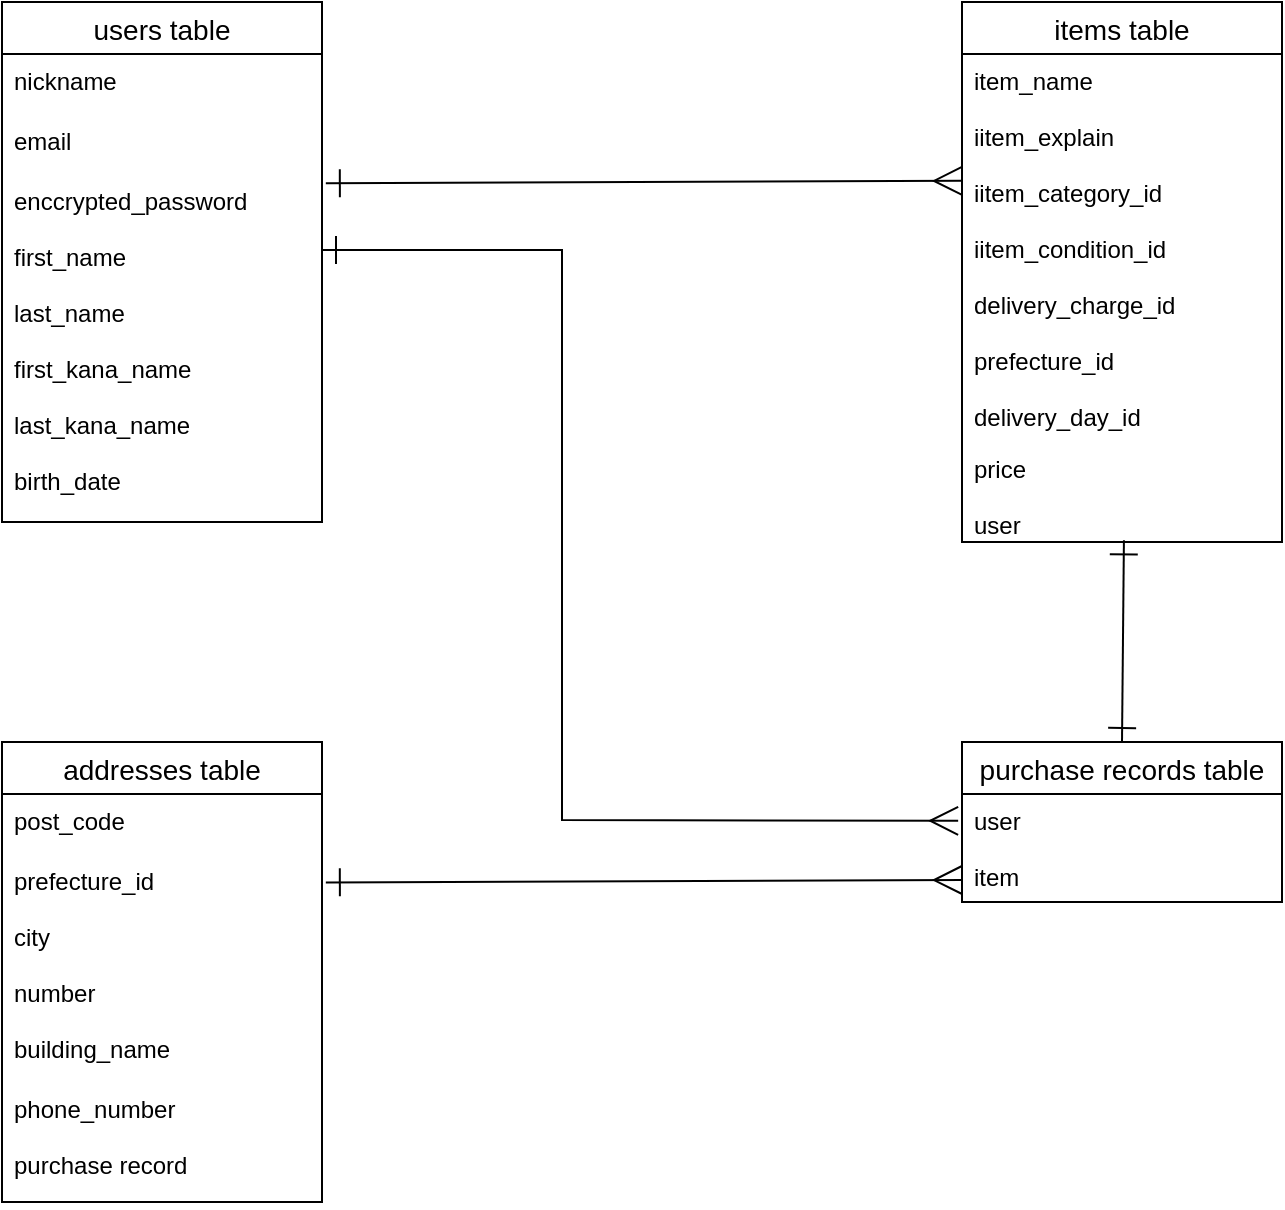 <mxfile>
    <diagram id="-jNLNQM1h32_YxXEIhjJ" name="ページ1">
        <mxGraphModel dx="677" dy="423" grid="1" gridSize="10" guides="1" tooltips="1" connect="1" arrows="1" fold="1" page="1" pageScale="1" pageWidth="827" pageHeight="1169" math="0" shadow="0">
            <root>
                <mxCell id="0"/>
                <mxCell id="1" parent="0"/>
                <mxCell id="12" value="users table" style="swimlane;fontStyle=0;childLayout=stackLayout;horizontal=1;startSize=26;horizontalStack=0;resizeParent=1;resizeParentMax=0;resizeLast=0;collapsible=1;marginBottom=0;align=center;fontSize=14;" vertex="1" parent="1">
                    <mxGeometry x="40" y="40" width="160" height="260" as="geometry"/>
                </mxCell>
                <mxCell id="13" value="nickname" style="text;strokeColor=none;fillColor=none;spacingLeft=4;spacingRight=4;overflow=hidden;rotatable=0;points=[[0,0.5],[1,0.5]];portConstraint=eastwest;fontSize=12;" vertex="1" parent="12">
                    <mxGeometry y="26" width="160" height="30" as="geometry"/>
                </mxCell>
                <mxCell id="14" value="email" style="text;strokeColor=none;fillColor=none;spacingLeft=4;spacingRight=4;overflow=hidden;rotatable=0;points=[[0,0.5],[1,0.5]];portConstraint=eastwest;fontSize=12;" vertex="1" parent="12">
                    <mxGeometry y="56" width="160" height="30" as="geometry"/>
                </mxCell>
                <mxCell id="15" value="enccrypted_password&#10;&#10;first_name&#10;&#10;last_name&#10;&#10;first_kana_name&#10;&#10;last_kana_name&#10;&#10;birth_date&#10;" style="text;strokeColor=none;fillColor=none;spacingLeft=4;spacingRight=4;overflow=hidden;rotatable=0;points=[[0,0.5],[1,0.5]];portConstraint=eastwest;fontSize=12;" vertex="1" parent="12">
                    <mxGeometry y="86" width="160" height="174" as="geometry"/>
                </mxCell>
                <mxCell id="16" value="items table" style="swimlane;fontStyle=0;childLayout=stackLayout;horizontal=1;startSize=26;horizontalStack=0;resizeParent=1;resizeParentMax=0;resizeLast=0;collapsible=1;marginBottom=0;align=center;fontSize=14;" vertex="1" parent="1">
                    <mxGeometry x="520" y="40" width="160" height="270" as="geometry"/>
                </mxCell>
                <mxCell id="17" value="item_name&#10;&#10;iitem_explain&#10;&#10;iitem_category_id&#10;&#10;iitem_condition_id&#10;&#10;delivery_charge_id&#10;&#10;prefecture_id &#10;&#10;delivery_day_id" style="text;strokeColor=none;fillColor=none;spacingLeft=4;spacingRight=4;overflow=hidden;rotatable=0;points=[[0,0.5],[1,0.5]];portConstraint=eastwest;fontSize=12;" vertex="1" parent="16">
                    <mxGeometry y="26" width="160" height="194" as="geometry"/>
                </mxCell>
                <mxCell id="18" value="price&#10;&#10;user" style="text;strokeColor=none;fillColor=none;spacingLeft=4;spacingRight=4;overflow=hidden;rotatable=0;points=[[0,0.5],[1,0.5]];portConstraint=eastwest;fontSize=12;" vertex="1" parent="16">
                    <mxGeometry y="220" width="160" height="50" as="geometry"/>
                </mxCell>
                <mxCell id="20" value="addresses table" style="swimlane;fontStyle=0;childLayout=stackLayout;horizontal=1;startSize=26;horizontalStack=0;resizeParent=1;resizeParentMax=0;resizeLast=0;collapsible=1;marginBottom=0;align=center;fontSize=14;" vertex="1" parent="1">
                    <mxGeometry x="40" y="410" width="160" height="230" as="geometry"/>
                </mxCell>
                <mxCell id="21" value="post_code" style="text;strokeColor=none;fillColor=none;spacingLeft=4;spacingRight=4;overflow=hidden;rotatable=0;points=[[0,0.5],[1,0.5]];portConstraint=eastwest;fontSize=12;" vertex="1" parent="20">
                    <mxGeometry y="26" width="160" height="30" as="geometry"/>
                </mxCell>
                <mxCell id="22" value="prefecture_id&#10;&#10;city&#10;&#10;number&#10;&#10;building_name" style="text;strokeColor=none;fillColor=none;spacingLeft=4;spacingRight=4;overflow=hidden;rotatable=0;points=[[0,0.5],[1,0.5]];portConstraint=eastwest;fontSize=12;" vertex="1" parent="20">
                    <mxGeometry y="56" width="160" height="114" as="geometry"/>
                </mxCell>
                <mxCell id="23" value="phone_number&#10;&#10;purchase record" style="text;strokeColor=none;fillColor=none;spacingLeft=4;spacingRight=4;overflow=hidden;rotatable=0;points=[[0,0.5],[1,0.5]];portConstraint=eastwest;fontSize=12;" vertex="1" parent="20">
                    <mxGeometry y="170" width="160" height="60" as="geometry"/>
                </mxCell>
                <mxCell id="32" style="edgeStyle=none;rounded=0;html=1;startArrow=ERone;startFill=0;endArrow=ERone;endFill=0;startSize=12;endSize=12;entryX=0.506;entryY=0.983;entryDx=0;entryDy=0;entryPerimeter=0;exitX=0.5;exitY=0;exitDx=0;exitDy=0;" edge="1" parent="1" source="24" target="18">
                    <mxGeometry relative="1" as="geometry">
                        <mxPoint x="600" y="180" as="targetPoint"/>
                        <Array as="points"/>
                    </mxGeometry>
                </mxCell>
                <mxCell id="24" value="purchase records table" style="swimlane;fontStyle=0;childLayout=stackLayout;horizontal=1;startSize=26;horizontalStack=0;resizeParent=1;resizeParentMax=0;resizeLast=0;collapsible=1;marginBottom=0;align=center;fontSize=14;" vertex="1" parent="1">
                    <mxGeometry x="520" y="410" width="160" height="80" as="geometry"/>
                </mxCell>
                <mxCell id="26" value="user&#10;&#10;item" style="text;strokeColor=none;fillColor=none;spacingLeft=4;spacingRight=4;overflow=hidden;rotatable=0;points=[[0,0.5],[1,0.5]];portConstraint=eastwest;fontSize=12;" vertex="1" parent="24">
                    <mxGeometry y="26" width="160" height="54" as="geometry"/>
                </mxCell>
                <mxCell id="31" style="edgeStyle=none;html=1;entryX=-0.012;entryY=0.083;entryDx=0;entryDy=0;entryPerimeter=0;rounded=0;endArrow=ERmany;endFill=0;startArrow=ERone;startFill=0;endSize=12;startSize=12;" edge="1" parent="1">
                    <mxGeometry relative="1" as="geometry">
                        <mxPoint x="201.92" y="130.607" as="sourcePoint"/>
                        <mxPoint x="520.0" y="129.4" as="targetPoint"/>
                    </mxGeometry>
                </mxCell>
                <mxCell id="33" style="edgeStyle=none;html=1;entryX=-0.012;entryY=0.083;entryDx=0;entryDy=0;entryPerimeter=0;rounded=0;endArrow=ERmany;endFill=0;startArrow=ERone;startFill=0;endSize=12;startSize=12;" edge="1" parent="1">
                    <mxGeometry relative="1" as="geometry">
                        <mxPoint x="201.92" y="480.207" as="sourcePoint"/>
                        <mxPoint x="520" y="479" as="targetPoint"/>
                    </mxGeometry>
                </mxCell>
                <mxCell id="37" style="edgeStyle=none;html=1;entryX=-0.012;entryY=0.083;entryDx=0;entryDy=0;entryPerimeter=0;rounded=0;endArrow=ERmany;endFill=0;startArrow=ERone;startFill=0;endSize=12;startSize=12;" edge="1" parent="1">
                    <mxGeometry relative="1" as="geometry">
                        <mxPoint x="200" y="164" as="sourcePoint"/>
                        <mxPoint x="518.08" y="449.4" as="targetPoint"/>
                        <Array as="points">
                            <mxPoint x="320" y="164"/>
                            <mxPoint x="320" y="449"/>
                        </Array>
                    </mxGeometry>
                </mxCell>
            </root>
        </mxGraphModel>
    </diagram>
</mxfile>